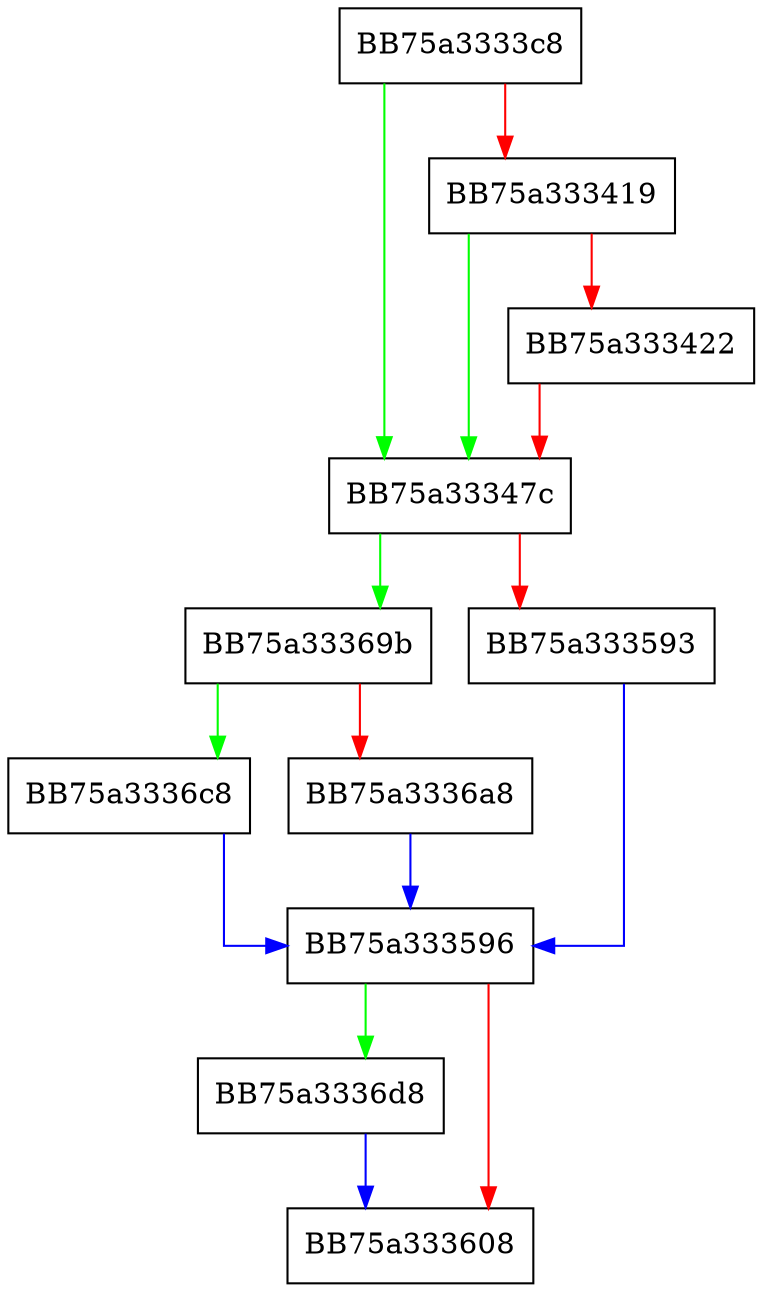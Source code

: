 digraph iret {
  node [shape="box"];
  graph [splines=ortho];
  BB75a3333c8 -> BB75a33347c [color="green"];
  BB75a3333c8 -> BB75a333419 [color="red"];
  BB75a333419 -> BB75a33347c [color="green"];
  BB75a333419 -> BB75a333422 [color="red"];
  BB75a333422 -> BB75a33347c [color="red"];
  BB75a33347c -> BB75a33369b [color="green"];
  BB75a33347c -> BB75a333593 [color="red"];
  BB75a333593 -> BB75a333596 [color="blue"];
  BB75a333596 -> BB75a3336d8 [color="green"];
  BB75a333596 -> BB75a333608 [color="red"];
  BB75a33369b -> BB75a3336c8 [color="green"];
  BB75a33369b -> BB75a3336a8 [color="red"];
  BB75a3336a8 -> BB75a333596 [color="blue"];
  BB75a3336c8 -> BB75a333596 [color="blue"];
  BB75a3336d8 -> BB75a333608 [color="blue"];
}